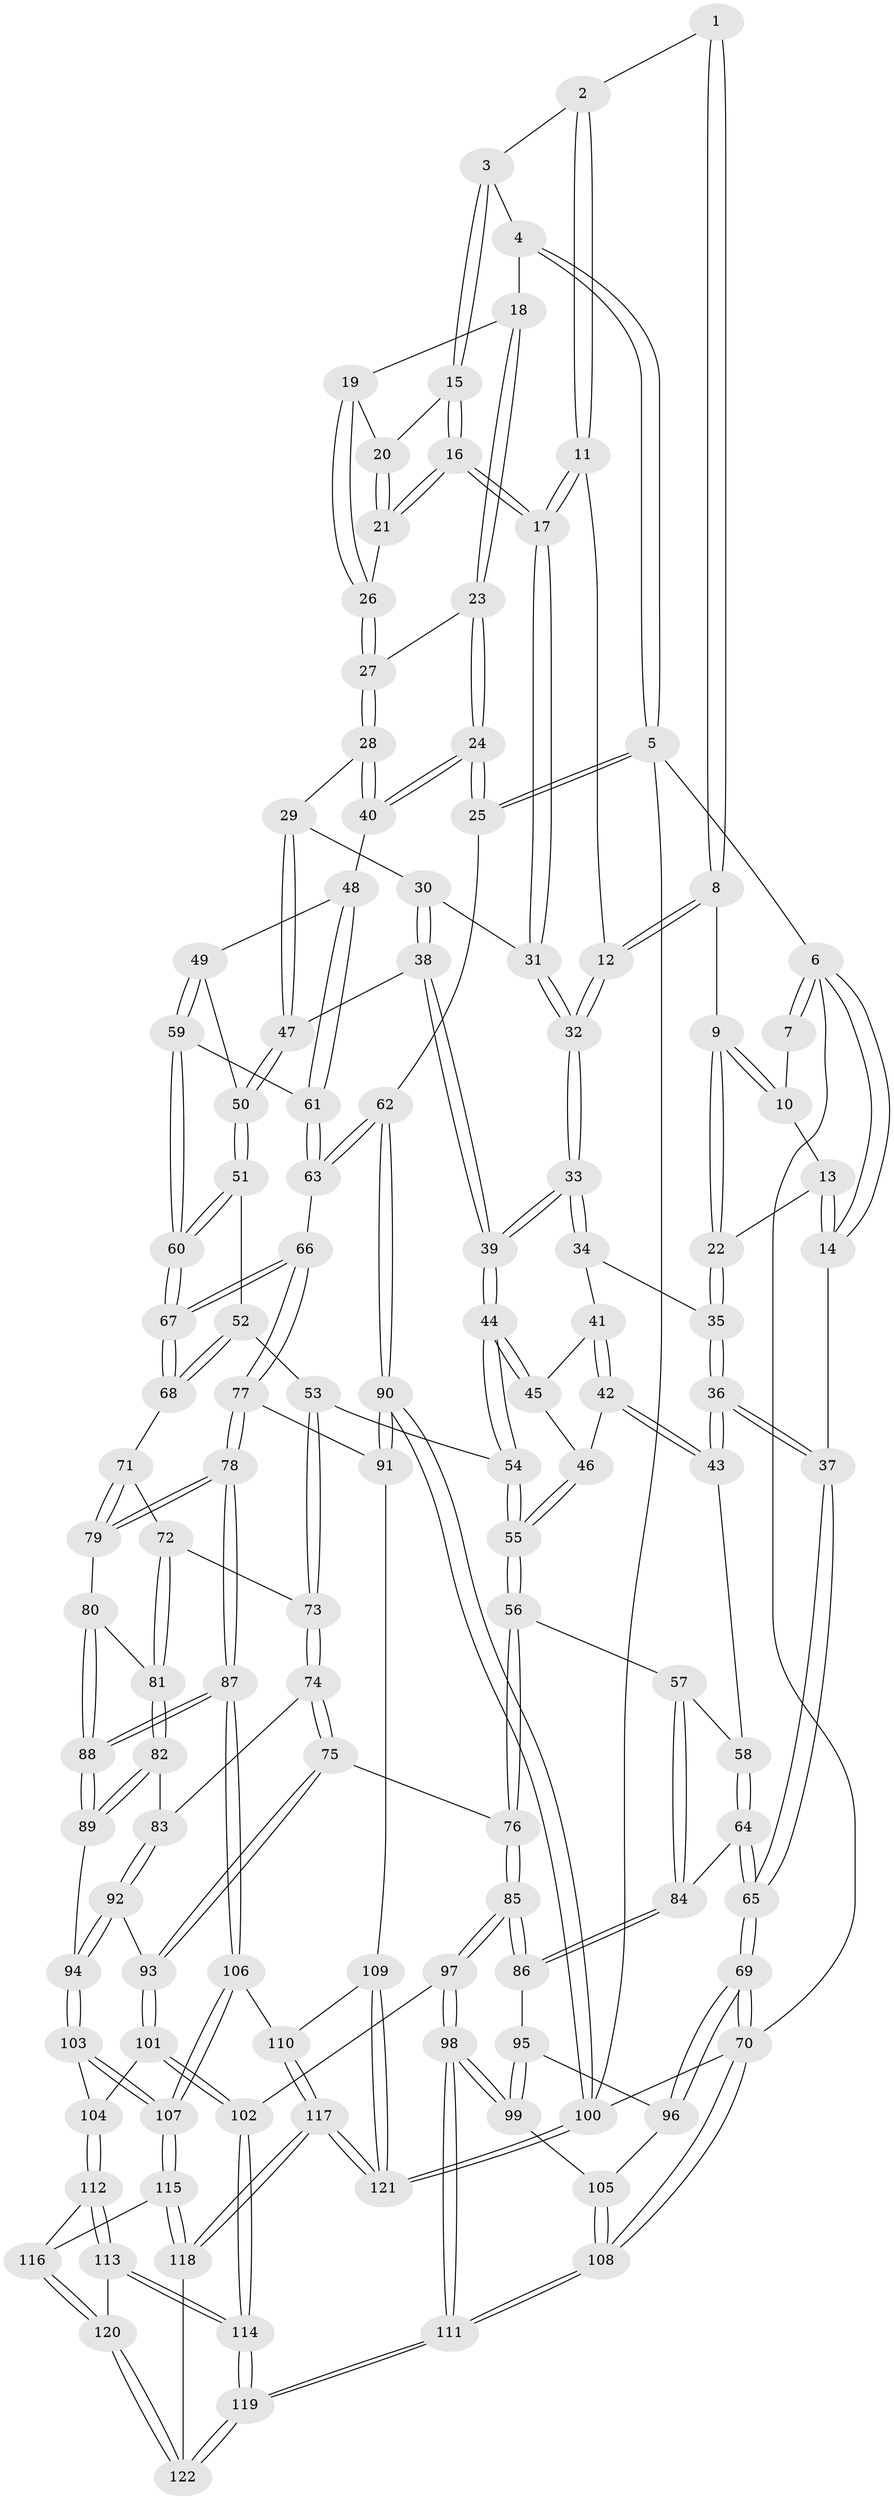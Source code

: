 // coarse degree distribution, {2: 0.08196721311475409, 4: 0.26229508196721313, 3: 0.5737704918032787, 5: 0.08196721311475409}
// Generated by graph-tools (version 1.1) at 2025/54/03/04/25 22:54:46]
// undirected, 122 vertices, 302 edges
graph export_dot {
  node [color=gray90,style=filled];
  1 [pos="+0.3762472617590279+0"];
  2 [pos="+0.4073770571056241+0"];
  3 [pos="+0.7055652718135955+0"];
  4 [pos="+0.7768678620861553+0"];
  5 [pos="+1+0"];
  6 [pos="+0+0"];
  7 [pos="+0.08303867169640478+0"];
  8 [pos="+0.26496937710460144+0.12793900297516836"];
  9 [pos="+0.22662199269224748+0.12844244532980847"];
  10 [pos="+0.15465139895475447+0"];
  11 [pos="+0.44282995770569+0.06217873502719862"];
  12 [pos="+0.26829029840140756+0.1295986527630731"];
  13 [pos="+0.08586507501067082+0.07268178070894091"];
  14 [pos="+0+0.07311507030486258"];
  15 [pos="+0.6891118421687795+0"];
  16 [pos="+0.5258215323732404+0.14270953115810908"];
  17 [pos="+0.5230964838361452+0.1451258886502286"];
  18 [pos="+0.8180216050232978+0.07099076601947651"];
  19 [pos="+0.7261238280391693+0.0909897407889583"];
  20 [pos="+0.7009371958109304+0.00845615131507088"];
  21 [pos="+0.6288190141991689+0.1211722967825212"];
  22 [pos="+0.19795630419223245+0.14701497111151673"];
  23 [pos="+0.8841495946833399+0.2016495335788831"];
  24 [pos="+0.9886388346375756+0.2515771319014566"];
  25 [pos="+1+0.25086453537531966"];
  26 [pos="+0.7288464753945656+0.14986379443570183"];
  27 [pos="+0.7433417311588438+0.17783680645477568"];
  28 [pos="+0.6588521135401136+0.25720070499575537"];
  29 [pos="+0.6186463590524874+0.27853358499219677"];
  30 [pos="+0.5494911914382019+0.20968272667599278"];
  31 [pos="+0.5205738575599549+0.17415050343455293"];
  32 [pos="+0.3679152686420542+0.2580102592937925"];
  33 [pos="+0.35944158304614976+0.30237025952705393"];
  34 [pos="+0.2603937911287401+0.3057153688190886"];
  35 [pos="+0.14817066854981117+0.20215514557091757"];
  36 [pos="+0.02723977875576181+0.2809708174094614"];
  37 [pos="+0+0.29696403791535425"];
  38 [pos="+0.46195027423221363+0.35539056734856433"];
  39 [pos="+0.3845688929230495+0.4014484278053129"];
  40 [pos="+0.8428719855716165+0.337784495339207"];
  41 [pos="+0.22146533195320015+0.33222000432742493"];
  42 [pos="+0.1617626520587873+0.355886444022765"];
  43 [pos="+0.1400588890401156+0.3547123386912978"];
  44 [pos="+0.3840861843592554+0.42166081363759406"];
  45 [pos="+0.2460783381722386+0.36689722628473115"];
  46 [pos="+0.2148976847604877+0.3914286582117326"];
  47 [pos="+0.6180787127048876+0.30019523333719805"];
  48 [pos="+0.8264876632900862+0.3534177351095525"];
  49 [pos="+0.6959504367640956+0.35437262889334314"];
  50 [pos="+0.6263660898447624+0.3374830464574721"];
  51 [pos="+0.6115081077026314+0.4085818436988401"];
  52 [pos="+0.6090312415252874+0.4110098376630036"];
  53 [pos="+0.38697340379299533+0.4659223290102513"];
  54 [pos="+0.38591728107205725+0.465426495811578"];
  55 [pos="+0.32886423109290575+0.49898959723214564"];
  56 [pos="+0.2695253929090057+0.5527106800636951"];
  57 [pos="+0.26407625853939015+0.5544335666804902"];
  58 [pos="+0.1519925000546019+0.4066745109092278"];
  59 [pos="+0.7477295108312221+0.4372698643008689"];
  60 [pos="+0.7140102070174328+0.4711915168214554"];
  61 [pos="+0.8022810797375678+0.40596340525817526"];
  62 [pos="+1+0.5518784241461286"];
  63 [pos="+0.8538420525501351+0.5692058366843997"];
  64 [pos="+0.07542532636500751+0.5753514513032336"];
  65 [pos="+0+0.5417703527480341"];
  66 [pos="+0.7716776517910526+0.6056396990741064"];
  67 [pos="+0.7366713406183306+0.5763645653422301"];
  68 [pos="+0.5986853279861061+0.5649827231529879"];
  69 [pos="+0+0.6822280669274616"];
  70 [pos="+0+1"];
  71 [pos="+0.5750298936072652+0.5796148815471067"];
  72 [pos="+0.5153141001644115+0.5857156890876908"];
  73 [pos="+0.48840144024718324+0.5801210981269291"];
  74 [pos="+0.4598036836363984+0.6455711673676704"];
  75 [pos="+0.3974676085162568+0.7188371594505562"];
  76 [pos="+0.3725962893120877+0.7150012546621085"];
  77 [pos="+0.741091231223181+0.7485028404131425"];
  78 [pos="+0.7315021395206243+0.7530895575352726"];
  79 [pos="+0.6047727582557585+0.6492565809575569"];
  80 [pos="+0.5747143598846592+0.6960558694021436"];
  81 [pos="+0.5463828975110557+0.6930873468687849"];
  82 [pos="+0.5299088242042013+0.7167078252749249"];
  83 [pos="+0.5134415694652332+0.7187591314400631"];
  84 [pos="+0.1724480585083756+0.6065407222889749"];
  85 [pos="+0.3154020287863125+0.7609100411141108"];
  86 [pos="+0.17607336681138247+0.6594433857937164"];
  87 [pos="+0.6727816073545837+0.7997302628966741"];
  88 [pos="+0.6702746129496165+0.7986749081523659"];
  89 [pos="+0.5702113956135106+0.777584680249662"];
  90 [pos="+1+0.9591421623170513"];
  91 [pos="+0.7805229930130423+0.7697516243804663"];
  92 [pos="+0.46139491634146335+0.7660328099138979"];
  93 [pos="+0.41586495114991673+0.7416779083753656"];
  94 [pos="+0.485595509475218+0.8024560283902726"];
  95 [pos="+0.1696830250990899+0.6885703804534945"];
  96 [pos="+0.05341521180024373+0.7851974270017092"];
  97 [pos="+0.2871266906593719+0.8376065991974604"];
  98 [pos="+0.2305861482201469+0.8554734779698329"];
  99 [pos="+0.19823827556363888+0.8183157769437978"];
  100 [pos="+1+1"];
  101 [pos="+0.3800657622585386+0.8646950667515906"];
  102 [pos="+0.35447217769992256+0.8719394833476406"];
  103 [pos="+0.4833779856493319+0.8259171545583456"];
  104 [pos="+0.44131065201950515+0.8754593066154348"];
  105 [pos="+0.07552728571820105+0.8240882421869481"];
  106 [pos="+0.6667293714587372+0.8194277061649791"];
  107 [pos="+0.5745293406918601+0.8907416621050592"];
  108 [pos="+0.006287388530684745+1"];
  109 [pos="+0.7770061535823846+0.9526339354425079"];
  110 [pos="+0.6697518110962719+0.8290706815326464"];
  111 [pos="+0.06240618951205999+1"];
  112 [pos="+0.4641407996183154+0.9262572657999264"];
  113 [pos="+0.4109920562506406+0.961317635263122"];
  114 [pos="+0.35463898160896756+0.9895028741264297"];
  115 [pos="+0.5526141772710492+0.9405861044683703"];
  116 [pos="+0.46714108027340595+0.9281700973930502"];
  117 [pos="+0.6913629032598595+1"];
  118 [pos="+0.6520953113482342+1"];
  119 [pos="+0.23197962805596956+1"];
  120 [pos="+0.46379720040209915+1"];
  121 [pos="+1+1"];
  122 [pos="+0.48321245376334965+1"];
  1 -- 2;
  1 -- 8;
  1 -- 8;
  2 -- 3;
  2 -- 11;
  2 -- 11;
  3 -- 4;
  3 -- 15;
  3 -- 15;
  4 -- 5;
  4 -- 5;
  4 -- 18;
  5 -- 6;
  5 -- 25;
  5 -- 25;
  5 -- 100;
  6 -- 7;
  6 -- 7;
  6 -- 14;
  6 -- 14;
  6 -- 70;
  7 -- 10;
  8 -- 9;
  8 -- 12;
  8 -- 12;
  9 -- 10;
  9 -- 10;
  9 -- 22;
  9 -- 22;
  10 -- 13;
  11 -- 12;
  11 -- 17;
  11 -- 17;
  12 -- 32;
  12 -- 32;
  13 -- 14;
  13 -- 14;
  13 -- 22;
  14 -- 37;
  15 -- 16;
  15 -- 16;
  15 -- 20;
  16 -- 17;
  16 -- 17;
  16 -- 21;
  16 -- 21;
  17 -- 31;
  17 -- 31;
  18 -- 19;
  18 -- 23;
  18 -- 23;
  19 -- 20;
  19 -- 26;
  19 -- 26;
  20 -- 21;
  20 -- 21;
  21 -- 26;
  22 -- 35;
  22 -- 35;
  23 -- 24;
  23 -- 24;
  23 -- 27;
  24 -- 25;
  24 -- 25;
  24 -- 40;
  24 -- 40;
  25 -- 62;
  26 -- 27;
  26 -- 27;
  27 -- 28;
  27 -- 28;
  28 -- 29;
  28 -- 40;
  28 -- 40;
  29 -- 30;
  29 -- 47;
  29 -- 47;
  30 -- 31;
  30 -- 38;
  30 -- 38;
  31 -- 32;
  31 -- 32;
  32 -- 33;
  32 -- 33;
  33 -- 34;
  33 -- 34;
  33 -- 39;
  33 -- 39;
  34 -- 35;
  34 -- 41;
  35 -- 36;
  35 -- 36;
  36 -- 37;
  36 -- 37;
  36 -- 43;
  36 -- 43;
  37 -- 65;
  37 -- 65;
  38 -- 39;
  38 -- 39;
  38 -- 47;
  39 -- 44;
  39 -- 44;
  40 -- 48;
  41 -- 42;
  41 -- 42;
  41 -- 45;
  42 -- 43;
  42 -- 43;
  42 -- 46;
  43 -- 58;
  44 -- 45;
  44 -- 45;
  44 -- 54;
  44 -- 54;
  45 -- 46;
  46 -- 55;
  46 -- 55;
  47 -- 50;
  47 -- 50;
  48 -- 49;
  48 -- 61;
  48 -- 61;
  49 -- 50;
  49 -- 59;
  49 -- 59;
  50 -- 51;
  50 -- 51;
  51 -- 52;
  51 -- 60;
  51 -- 60;
  52 -- 53;
  52 -- 68;
  52 -- 68;
  53 -- 54;
  53 -- 73;
  53 -- 73;
  54 -- 55;
  54 -- 55;
  55 -- 56;
  55 -- 56;
  56 -- 57;
  56 -- 76;
  56 -- 76;
  57 -- 58;
  57 -- 84;
  57 -- 84;
  58 -- 64;
  58 -- 64;
  59 -- 60;
  59 -- 60;
  59 -- 61;
  60 -- 67;
  60 -- 67;
  61 -- 63;
  61 -- 63;
  62 -- 63;
  62 -- 63;
  62 -- 90;
  62 -- 90;
  63 -- 66;
  64 -- 65;
  64 -- 65;
  64 -- 84;
  65 -- 69;
  65 -- 69;
  66 -- 67;
  66 -- 67;
  66 -- 77;
  66 -- 77;
  67 -- 68;
  67 -- 68;
  68 -- 71;
  69 -- 70;
  69 -- 70;
  69 -- 96;
  69 -- 96;
  70 -- 108;
  70 -- 108;
  70 -- 100;
  71 -- 72;
  71 -- 79;
  71 -- 79;
  72 -- 73;
  72 -- 81;
  72 -- 81;
  73 -- 74;
  73 -- 74;
  74 -- 75;
  74 -- 75;
  74 -- 83;
  75 -- 76;
  75 -- 93;
  75 -- 93;
  76 -- 85;
  76 -- 85;
  77 -- 78;
  77 -- 78;
  77 -- 91;
  78 -- 79;
  78 -- 79;
  78 -- 87;
  78 -- 87;
  79 -- 80;
  80 -- 81;
  80 -- 88;
  80 -- 88;
  81 -- 82;
  81 -- 82;
  82 -- 83;
  82 -- 89;
  82 -- 89;
  83 -- 92;
  83 -- 92;
  84 -- 86;
  84 -- 86;
  85 -- 86;
  85 -- 86;
  85 -- 97;
  85 -- 97;
  86 -- 95;
  87 -- 88;
  87 -- 88;
  87 -- 106;
  87 -- 106;
  88 -- 89;
  88 -- 89;
  89 -- 94;
  90 -- 91;
  90 -- 91;
  90 -- 100;
  90 -- 100;
  91 -- 109;
  92 -- 93;
  92 -- 94;
  92 -- 94;
  93 -- 101;
  93 -- 101;
  94 -- 103;
  94 -- 103;
  95 -- 96;
  95 -- 99;
  95 -- 99;
  96 -- 105;
  97 -- 98;
  97 -- 98;
  97 -- 102;
  98 -- 99;
  98 -- 99;
  98 -- 111;
  98 -- 111;
  99 -- 105;
  100 -- 121;
  100 -- 121;
  101 -- 102;
  101 -- 102;
  101 -- 104;
  102 -- 114;
  102 -- 114;
  103 -- 104;
  103 -- 107;
  103 -- 107;
  104 -- 112;
  104 -- 112;
  105 -- 108;
  105 -- 108;
  106 -- 107;
  106 -- 107;
  106 -- 110;
  107 -- 115;
  107 -- 115;
  108 -- 111;
  108 -- 111;
  109 -- 110;
  109 -- 121;
  109 -- 121;
  110 -- 117;
  110 -- 117;
  111 -- 119;
  111 -- 119;
  112 -- 113;
  112 -- 113;
  112 -- 116;
  113 -- 114;
  113 -- 114;
  113 -- 120;
  114 -- 119;
  114 -- 119;
  115 -- 116;
  115 -- 118;
  115 -- 118;
  116 -- 120;
  116 -- 120;
  117 -- 118;
  117 -- 118;
  117 -- 121;
  117 -- 121;
  118 -- 122;
  119 -- 122;
  119 -- 122;
  120 -- 122;
  120 -- 122;
}
